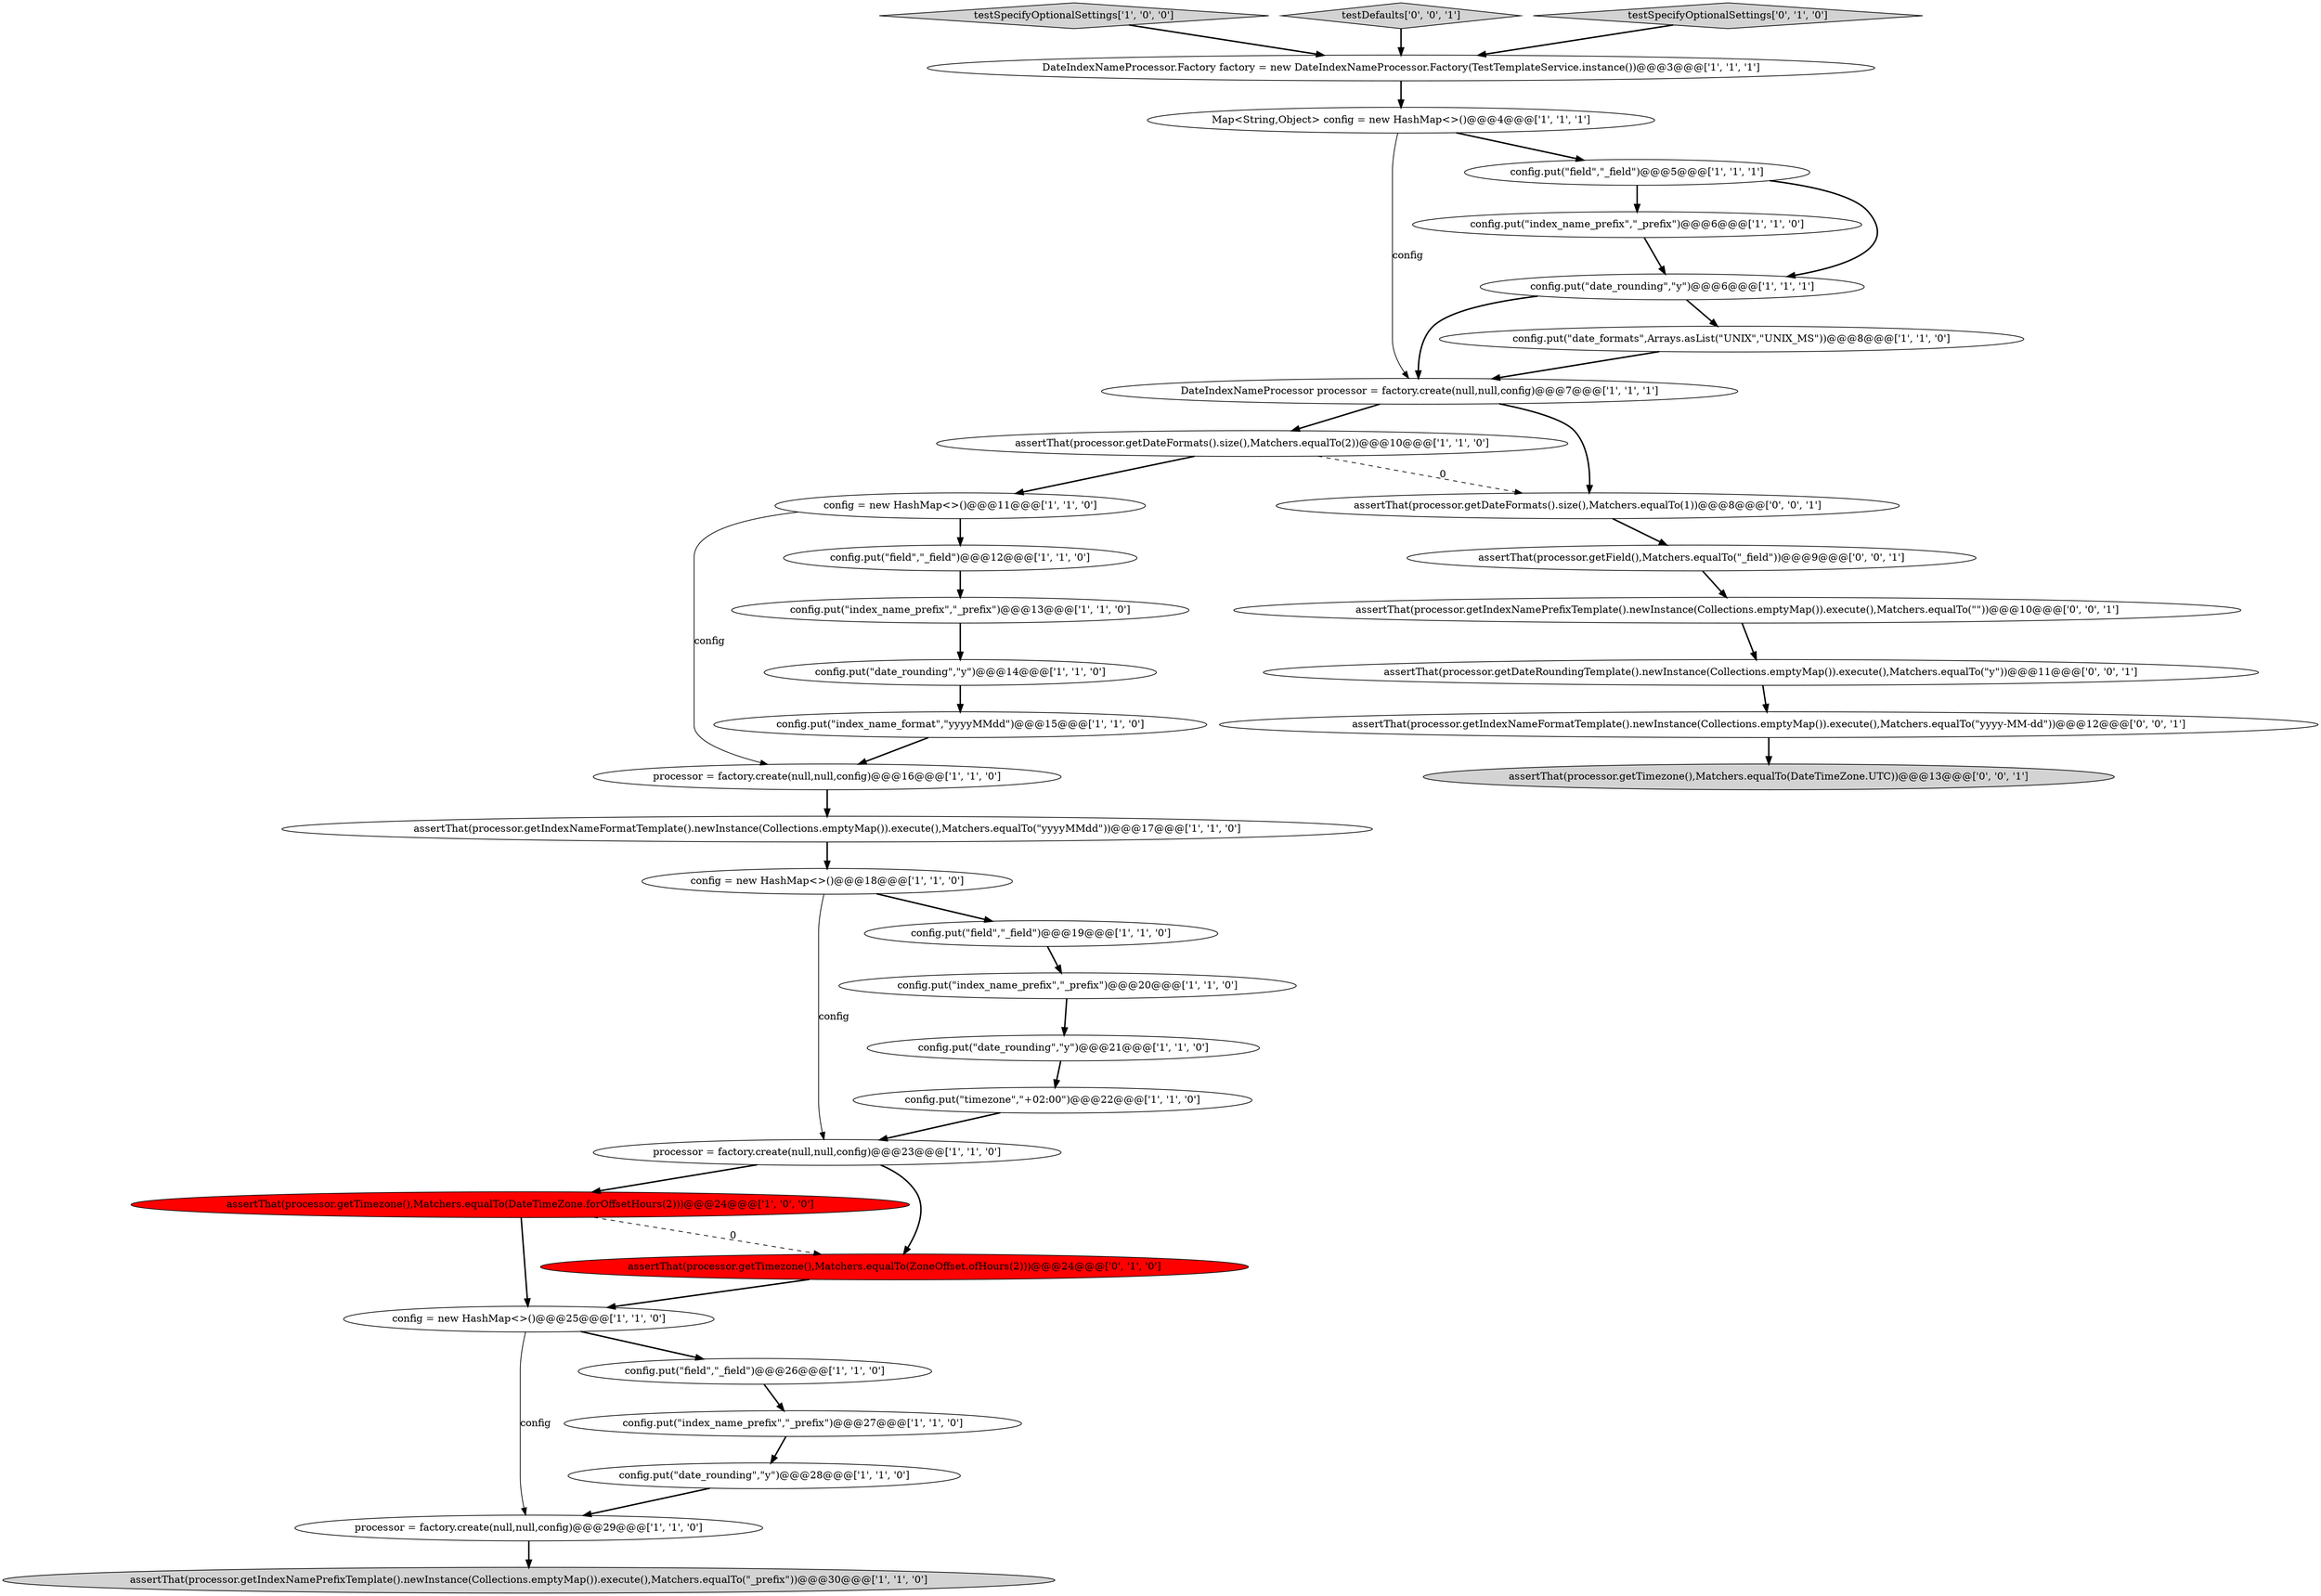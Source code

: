 digraph {
21 [style = filled, label = "assertThat(processor.getDateFormats().size(),Matchers.equalTo(2))@@@10@@@['1', '1', '0']", fillcolor = white, shape = ellipse image = "AAA0AAABBB1BBB"];
2 [style = filled, label = "processor = factory.create(null,null,config)@@@16@@@['1', '1', '0']", fillcolor = white, shape = ellipse image = "AAA0AAABBB1BBB"];
8 [style = filled, label = "processor = factory.create(null,null,config)@@@29@@@['1', '1', '0']", fillcolor = white, shape = ellipse image = "AAA0AAABBB1BBB"];
31 [style = filled, label = "assertThat(processor.getIndexNamePrefixTemplate().newInstance(Collections.emptyMap()).execute(),Matchers.equalTo(\"\"))@@@10@@@['0', '0', '1']", fillcolor = white, shape = ellipse image = "AAA0AAABBB3BBB"];
36 [style = filled, label = "assertThat(processor.getDateRoundingTemplate().newInstance(Collections.emptyMap()).execute(),Matchers.equalTo(\"y\"))@@@11@@@['0', '0', '1']", fillcolor = white, shape = ellipse image = "AAA0AAABBB3BBB"];
33 [style = filled, label = "assertThat(processor.getTimezone(),Matchers.equalTo(DateTimeZone.UTC))@@@13@@@['0', '0', '1']", fillcolor = lightgray, shape = ellipse image = "AAA0AAABBB3BBB"];
10 [style = filled, label = "config.put(\"date_rounding\",\"y\")@@@21@@@['1', '1', '0']", fillcolor = white, shape = ellipse image = "AAA0AAABBB1BBB"];
7 [style = filled, label = "config.put(\"field\",\"_field\")@@@26@@@['1', '1', '0']", fillcolor = white, shape = ellipse image = "AAA0AAABBB1BBB"];
27 [style = filled, label = "config.put(\"index_name_prefix\",\"_prefix\")@@@20@@@['1', '1', '0']", fillcolor = white, shape = ellipse image = "AAA0AAABBB1BBB"];
4 [style = filled, label = "config.put(\"field\",\"_field\")@@@12@@@['1', '1', '0']", fillcolor = white, shape = ellipse image = "AAA0AAABBB1BBB"];
20 [style = filled, label = "assertThat(processor.getTimezone(),Matchers.equalTo(DateTimeZone.forOffsetHours(2)))@@@24@@@['1', '0', '0']", fillcolor = red, shape = ellipse image = "AAA1AAABBB1BBB"];
11 [style = filled, label = "config.put(\"date_formats\",Arrays.asList(\"UNIX\",\"UNIX_MS\"))@@@8@@@['1', '1', '0']", fillcolor = white, shape = ellipse image = "AAA0AAABBB1BBB"];
34 [style = filled, label = "assertThat(processor.getField(),Matchers.equalTo(\"_field\"))@@@9@@@['0', '0', '1']", fillcolor = white, shape = ellipse image = "AAA0AAABBB3BBB"];
26 [style = filled, label = "config.put(\"index_name_prefix\",\"_prefix\")@@@27@@@['1', '1', '0']", fillcolor = white, shape = ellipse image = "AAA0AAABBB1BBB"];
19 [style = filled, label = "config = new HashMap<>()@@@18@@@['1', '1', '0']", fillcolor = white, shape = ellipse image = "AAA0AAABBB1BBB"];
18 [style = filled, label = "config.put(\"index_name_format\",\"yyyyMMdd\")@@@15@@@['1', '1', '0']", fillcolor = white, shape = ellipse image = "AAA0AAABBB1BBB"];
0 [style = filled, label = "DateIndexNameProcessor processor = factory.create(null,null,config)@@@7@@@['1', '1', '1']", fillcolor = white, shape = ellipse image = "AAA0AAABBB1BBB"];
13 [style = filled, label = "processor = factory.create(null,null,config)@@@23@@@['1', '1', '0']", fillcolor = white, shape = ellipse image = "AAA0AAABBB1BBB"];
9 [style = filled, label = "config.put(\"date_rounding\",\"y\")@@@14@@@['1', '1', '0']", fillcolor = white, shape = ellipse image = "AAA0AAABBB1BBB"];
17 [style = filled, label = "config.put(\"date_rounding\",\"y\")@@@6@@@['1', '1', '1']", fillcolor = white, shape = ellipse image = "AAA0AAABBB1BBB"];
32 [style = filled, label = "assertThat(processor.getDateFormats().size(),Matchers.equalTo(1))@@@8@@@['0', '0', '1']", fillcolor = white, shape = ellipse image = "AAA0AAABBB3BBB"];
22 [style = filled, label = "assertThat(processor.getIndexNamePrefixTemplate().newInstance(Collections.emptyMap()).execute(),Matchers.equalTo(\"_prefix\"))@@@30@@@['1', '1', '0']", fillcolor = lightgray, shape = ellipse image = "AAA0AAABBB1BBB"];
15 [style = filled, label = "config.put(\"field\",\"_field\")@@@19@@@['1', '1', '0']", fillcolor = white, shape = ellipse image = "AAA0AAABBB1BBB"];
5 [style = filled, label = "testSpecifyOptionalSettings['1', '0', '0']", fillcolor = lightgray, shape = diamond image = "AAA0AAABBB1BBB"];
14 [style = filled, label = "config.put(\"index_name_prefix\",\"_prefix\")@@@13@@@['1', '1', '0']", fillcolor = white, shape = ellipse image = "AAA0AAABBB1BBB"];
6 [style = filled, label = "Map<String,Object> config = new HashMap<>()@@@4@@@['1', '1', '1']", fillcolor = white, shape = ellipse image = "AAA0AAABBB1BBB"];
28 [style = filled, label = "assertThat(processor.getIndexNameFormatTemplate().newInstance(Collections.emptyMap()).execute(),Matchers.equalTo(\"yyyyMMdd\"))@@@17@@@['1', '1', '0']", fillcolor = white, shape = ellipse image = "AAA0AAABBB1BBB"];
3 [style = filled, label = "config.put(\"index_name_prefix\",\"_prefix\")@@@6@@@['1', '1', '0']", fillcolor = white, shape = ellipse image = "AAA0AAABBB1BBB"];
24 [style = filled, label = "DateIndexNameProcessor.Factory factory = new DateIndexNameProcessor.Factory(TestTemplateService.instance())@@@3@@@['1', '1', '1']", fillcolor = white, shape = ellipse image = "AAA0AAABBB1BBB"];
25 [style = filled, label = "config = new HashMap<>()@@@11@@@['1', '1', '0']", fillcolor = white, shape = ellipse image = "AAA0AAABBB1BBB"];
37 [style = filled, label = "assertThat(processor.getIndexNameFormatTemplate().newInstance(Collections.emptyMap()).execute(),Matchers.equalTo(\"yyyy-MM-dd\"))@@@12@@@['0', '0', '1']", fillcolor = white, shape = ellipse image = "AAA0AAABBB3BBB"];
35 [style = filled, label = "testDefaults['0', '0', '1']", fillcolor = lightgray, shape = diamond image = "AAA0AAABBB3BBB"];
29 [style = filled, label = "testSpecifyOptionalSettings['0', '1', '0']", fillcolor = lightgray, shape = diamond image = "AAA0AAABBB2BBB"];
30 [style = filled, label = "assertThat(processor.getTimezone(),Matchers.equalTo(ZoneOffset.ofHours(2)))@@@24@@@['0', '1', '0']", fillcolor = red, shape = ellipse image = "AAA1AAABBB2BBB"];
12 [style = filled, label = "config.put(\"timezone\",\"+02:00\")@@@22@@@['1', '1', '0']", fillcolor = white, shape = ellipse image = "AAA0AAABBB1BBB"];
1 [style = filled, label = "config = new HashMap<>()@@@25@@@['1', '1', '0']", fillcolor = white, shape = ellipse image = "AAA0AAABBB1BBB"];
16 [style = filled, label = "config.put(\"field\",\"_field\")@@@5@@@['1', '1', '1']", fillcolor = white, shape = ellipse image = "AAA0AAABBB1BBB"];
23 [style = filled, label = "config.put(\"date_rounding\",\"y\")@@@28@@@['1', '1', '0']", fillcolor = white, shape = ellipse image = "AAA0AAABBB1BBB"];
16->3 [style = bold, label=""];
4->14 [style = bold, label=""];
30->1 [style = bold, label=""];
25->4 [style = bold, label=""];
31->36 [style = bold, label=""];
34->31 [style = bold, label=""];
0->21 [style = bold, label=""];
13->30 [style = bold, label=""];
16->17 [style = bold, label=""];
21->25 [style = bold, label=""];
20->1 [style = bold, label=""];
18->2 [style = bold, label=""];
23->8 [style = bold, label=""];
32->34 [style = bold, label=""];
1->7 [style = bold, label=""];
17->11 [style = bold, label=""];
21->32 [style = dashed, label="0"];
8->22 [style = bold, label=""];
35->24 [style = bold, label=""];
7->26 [style = bold, label=""];
12->13 [style = bold, label=""];
11->0 [style = bold, label=""];
17->0 [style = bold, label=""];
9->18 [style = bold, label=""];
19->13 [style = solid, label="config"];
6->16 [style = bold, label=""];
10->12 [style = bold, label=""];
5->24 [style = bold, label=""];
27->10 [style = bold, label=""];
26->23 [style = bold, label=""];
20->30 [style = dashed, label="0"];
28->19 [style = bold, label=""];
3->17 [style = bold, label=""];
14->9 [style = bold, label=""];
1->8 [style = solid, label="config"];
36->37 [style = bold, label=""];
0->32 [style = bold, label=""];
19->15 [style = bold, label=""];
37->33 [style = bold, label=""];
24->6 [style = bold, label=""];
15->27 [style = bold, label=""];
29->24 [style = bold, label=""];
2->28 [style = bold, label=""];
25->2 [style = solid, label="config"];
13->20 [style = bold, label=""];
6->0 [style = solid, label="config"];
}
